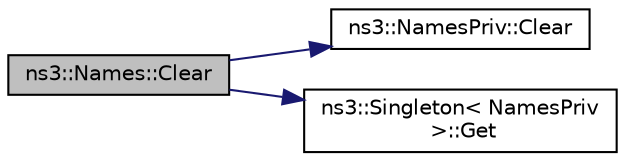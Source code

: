 digraph "ns3::Names::Clear"
{
 // LATEX_PDF_SIZE
  edge [fontname="Helvetica",fontsize="10",labelfontname="Helvetica",labelfontsize="10"];
  node [fontname="Helvetica",fontsize="10",shape=record];
  rankdir="LR";
  Node1 [label="ns3::Names::Clear",height=0.2,width=0.4,color="black", fillcolor="grey75", style="filled", fontcolor="black",tooltip="Clear the list of objects associated with names."];
  Node1 -> Node2 [color="midnightblue",fontsize="10",style="solid",fontname="Helvetica"];
  Node2 [label="ns3::NamesPriv::Clear",height=0.2,width=0.4,color="black", fillcolor="white", style="filled",URL="$classns3_1_1_names_priv.html#a7830244fafff9d2221a830e9b247b57a",tooltip="Internal implementation for Names::Clear()"];
  Node1 -> Node3 [color="midnightblue",fontsize="10",style="solid",fontname="Helvetica"];
  Node3 [label="ns3::Singleton\< NamesPriv\l \>::Get",height=0.2,width=0.4,color="black", fillcolor="white", style="filled",URL="$classns3_1_1_singleton.html#a80a2cd3c25a27ea72add7a9f7a141ffa",tooltip="Get a pointer to the singleton instance."];
}
